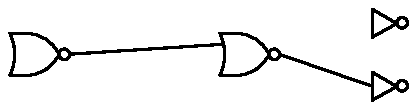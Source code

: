.PS
linewid = linewid * 0.7
   # gen_init: Gpic m4 macro settings used.
   rp_ang = 0
   rtod_ = 57.295779513082323
   dtor_ = 0.017453292519943295
   linethick = 0.8
  arrowwid = 0.05*scale; arrowht = 0.1*scale
   
   
   
   right
N: [ [ line from ((linewid/10)*(7/3)+((linewid/10)*(3))*(-0),(linewid/10)*(3)) to (((linewid/10)*(3))*(-0),(linewid/10)*(3))
  arc cw from (((linewid/10)*(3))*(-0),(linewid/10)*(3)) to (((linewid/10)*(-3))*(-0),(linewid/10)*(-3)) \
    with .c at ((linewid/10)*(-sqrt(7^2-3^2)),0)
  line from (((linewid/10)*(-3))*(-0),(linewid/10)*(-3)) to ((linewid/10)*(7/3)+((linewid/10)*(-3))*(-0),(linewid/10)*(-3))
  arc  cw from ((linewid/10)*(7/3)+((linewid/10)*(3))*(-0),(linewid/10)*(3)) to ((linewid/10)*(7),0) \
     with .c at ((linewid/10)*(7/3)+((linewid/10)*(-((7*2/3)^2-3^2)/2/3))*(-0),(linewid/10)*(-((7*2/3)^2-3^2)/2/3))
  arc ccw from ((linewid/10)*(7/3)+((linewid/10)*(-3))*(-0),(linewid/10)*(-3)) to ((linewid/10)*(7),0) \
     with .c at ((linewid/10)*(7/3)+((linewid/10)*(((7*2/3)^2-3^2)/2/3))*(-0),(linewid/10)*(((7*2/3)^2-3^2)/2/3))
  
  
  
  
Out: ((linewid/10)*(7),0)
  ] with .Out at ((linewid/10)*(7),0)
  circle diam linewid/10*3/2 at ((linewid/10)*(7+3/2/2),0)
Out: ((linewid/10)*(7+3/2),0)
  
  
   
    In1: ((linewid/10)*(-sqrt(7^2-3^2)+sqrt(7^2-(3/min(2,6-1)*(2+1-2*1))^2))+((linewid/10)*(3/min(2,6-1)*(2+1-2*1)))*(-0),(linewid/10)*(3/min(2,6-1)*(2+1-2*1)))
    
    
   
    In2: ((linewid/10)*(-sqrt(7^2-3^2)+sqrt(7^2-(3/min(2,6-1)*(2+1-2*2))^2))+((linewid/10)*(3/min(2,6-1)*(2+1-2*2)))*(-0),(linewid/10)*(3/min(2,6-1)*(2+1-2*2)))
    
    
  
  
  ]
   right
B: [ [ line from ((linewid/10)*(7/3)+((linewid/10)*(3))*(-0),(linewid/10)*(3)) to (((linewid/10)*(3))*(-0),(linewid/10)*(3))
  arc cw from (((linewid/10)*(3))*(-0),(linewid/10)*(3)) to (((linewid/10)*(-3))*(-0),(linewid/10)*(-3)) \
    with .c at ((linewid/10)*(-sqrt(7^2-3^2)),0)
  line from (((linewid/10)*(-3))*(-0),(linewid/10)*(-3)) to ((linewid/10)*(7/3)+((linewid/10)*(-3))*(-0),(linewid/10)*(-3))
  arc  cw from ((linewid/10)*(7/3)+((linewid/10)*(3))*(-0),(linewid/10)*(3)) to ((linewid/10)*(7),0) \
     with .c at ((linewid/10)*(7/3)+((linewid/10)*(-((7*2/3)^2-3^2)/2/3))*(-0),(linewid/10)*(-((7*2/3)^2-3^2)/2/3))
  arc ccw from ((linewid/10)*(7/3)+((linewid/10)*(-3))*(-0),(linewid/10)*(-3)) to ((linewid/10)*(7),0) \
     with .c at ((linewid/10)*(7/3)+((linewid/10)*(((7*2/3)^2-3^2)/2/3))*(-0),(linewid/10)*(((7*2/3)^2-3^2)/2/3))
  
  
  
  
Out: ((linewid/10)*(7),0)
  ] with .Out at ((linewid/10)*(7),0)
  circle diam linewid/10*3/2 at ((linewid/10)*(7+3/2/2),0)
Out: ((linewid/10)*(7+3/2),0)
  
  
   
    In1: ((linewid/10)*(-sqrt(7^2-3^2)+sqrt(7^2-(3/min(2,6-1)*(2+1-2*1))^2))+((linewid/10)*(3/min(2,6-1)*(2+1-2*1)))*(-0),(linewid/10)*(3/min(2,6-1)*(2+1-2*1)))
    
    
   
    In2: ((linewid/10)*(-sqrt(7^2-3^2)+sqrt(7^2-(3/min(2,6-1)*(2+1-2*2))^2))+((linewid/10)*(3/min(2,6-1)*(2+1-2*2)))*(-0),(linewid/10)*(3/min(2,6-1)*(2+1-2*2)))
    
    
  
  
  ] at N+(linewid/10*30, 0)
 move to N.Out
 line to B.In1
H: [[ line from ((linewid/10)*(3.5),0) to (((linewid/10)*(-4/2))*(-0),(linewid/10)*(-4/2)) then to (((linewid/10)*(4/2))*(-0),(linewid/10)*(4/2)) \
       then to ((linewid/10)*(3.5),0)
    
   In1: (((linewid/10)*(2*3/min(1,6-1)*((1+1)/2-1)))*(-0),(linewid/10)*(2*3/min(1,6-1)*((1+1)/2-1))) 
   
  Out: ((linewid/10)*(3.5),0) ] with .Out at ((linewid/10)*(3.5),0)
  circle diam linewid/10*3/2 at ((linewid/10)*(3.5+3/2/2),0)
  Out: ((linewid/10)*(3.5+3/2),0)
   
   In1: (((linewid/10)*(2*3/min(1,6-1)*((1+1)/2-1)))*(-0),(linewid/10)*(2*3/min(1,6-1)*((1+1)/2-1))) 
    ] at N+(linewid/10*50,-4.5*linewid/10) 
   right
 move to B.Out
 line to H.In1
X: [[ line from ((linewid/10)*(3.5),0) to (((linewid/10)*(-4/2))*(-0),(linewid/10)*(-4/2)) then to (((linewid/10)*(4/2))*(-0),(linewid/10)*(4/2)) \
       then to ((linewid/10)*(3.5),0)
    
   In1: (((linewid/10)*(2*3/min(1,6-1)*((1+1)/2-1)))*(-0),(linewid/10)*(2*3/min(1,6-1)*((1+1)/2-1))) 
   
  Out: ((linewid/10)*(3.5),0) ] with .Out at ((linewid/10)*(3.5),0)
  circle diam linewid/10*3/2 at ((linewid/10)*(3.5+3/2/2),0)
  Out: ((linewid/10)*(3.5+3/2),0)
   
   In1: (((linewid/10)*(2*3/min(1,6-1)*((1+1)/2-1)))*(-0),(linewid/10)*(2*3/min(1,6-1)*((1+1)/2-1))) 
    ] at N+(linewid/10*50,4.5*linewid/10) 
.PE